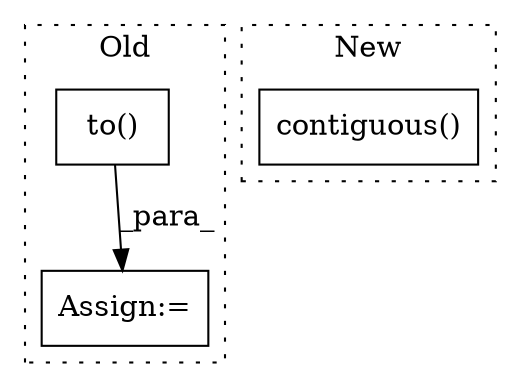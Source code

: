 digraph G {
subgraph cluster0 {
1 [label="to()" a="75" s="17911,17925" l="8,1" shape="box"];
3 [label="Assign:=" a="68" s="17908" l="3" shape="box"];
label = "Old";
style="dotted";
}
subgraph cluster1 {
2 [label="contiguous()" a="75" s="16233" l="38" shape="box"];
label = "New";
style="dotted";
}
1 -> 3 [label="_para_"];
}